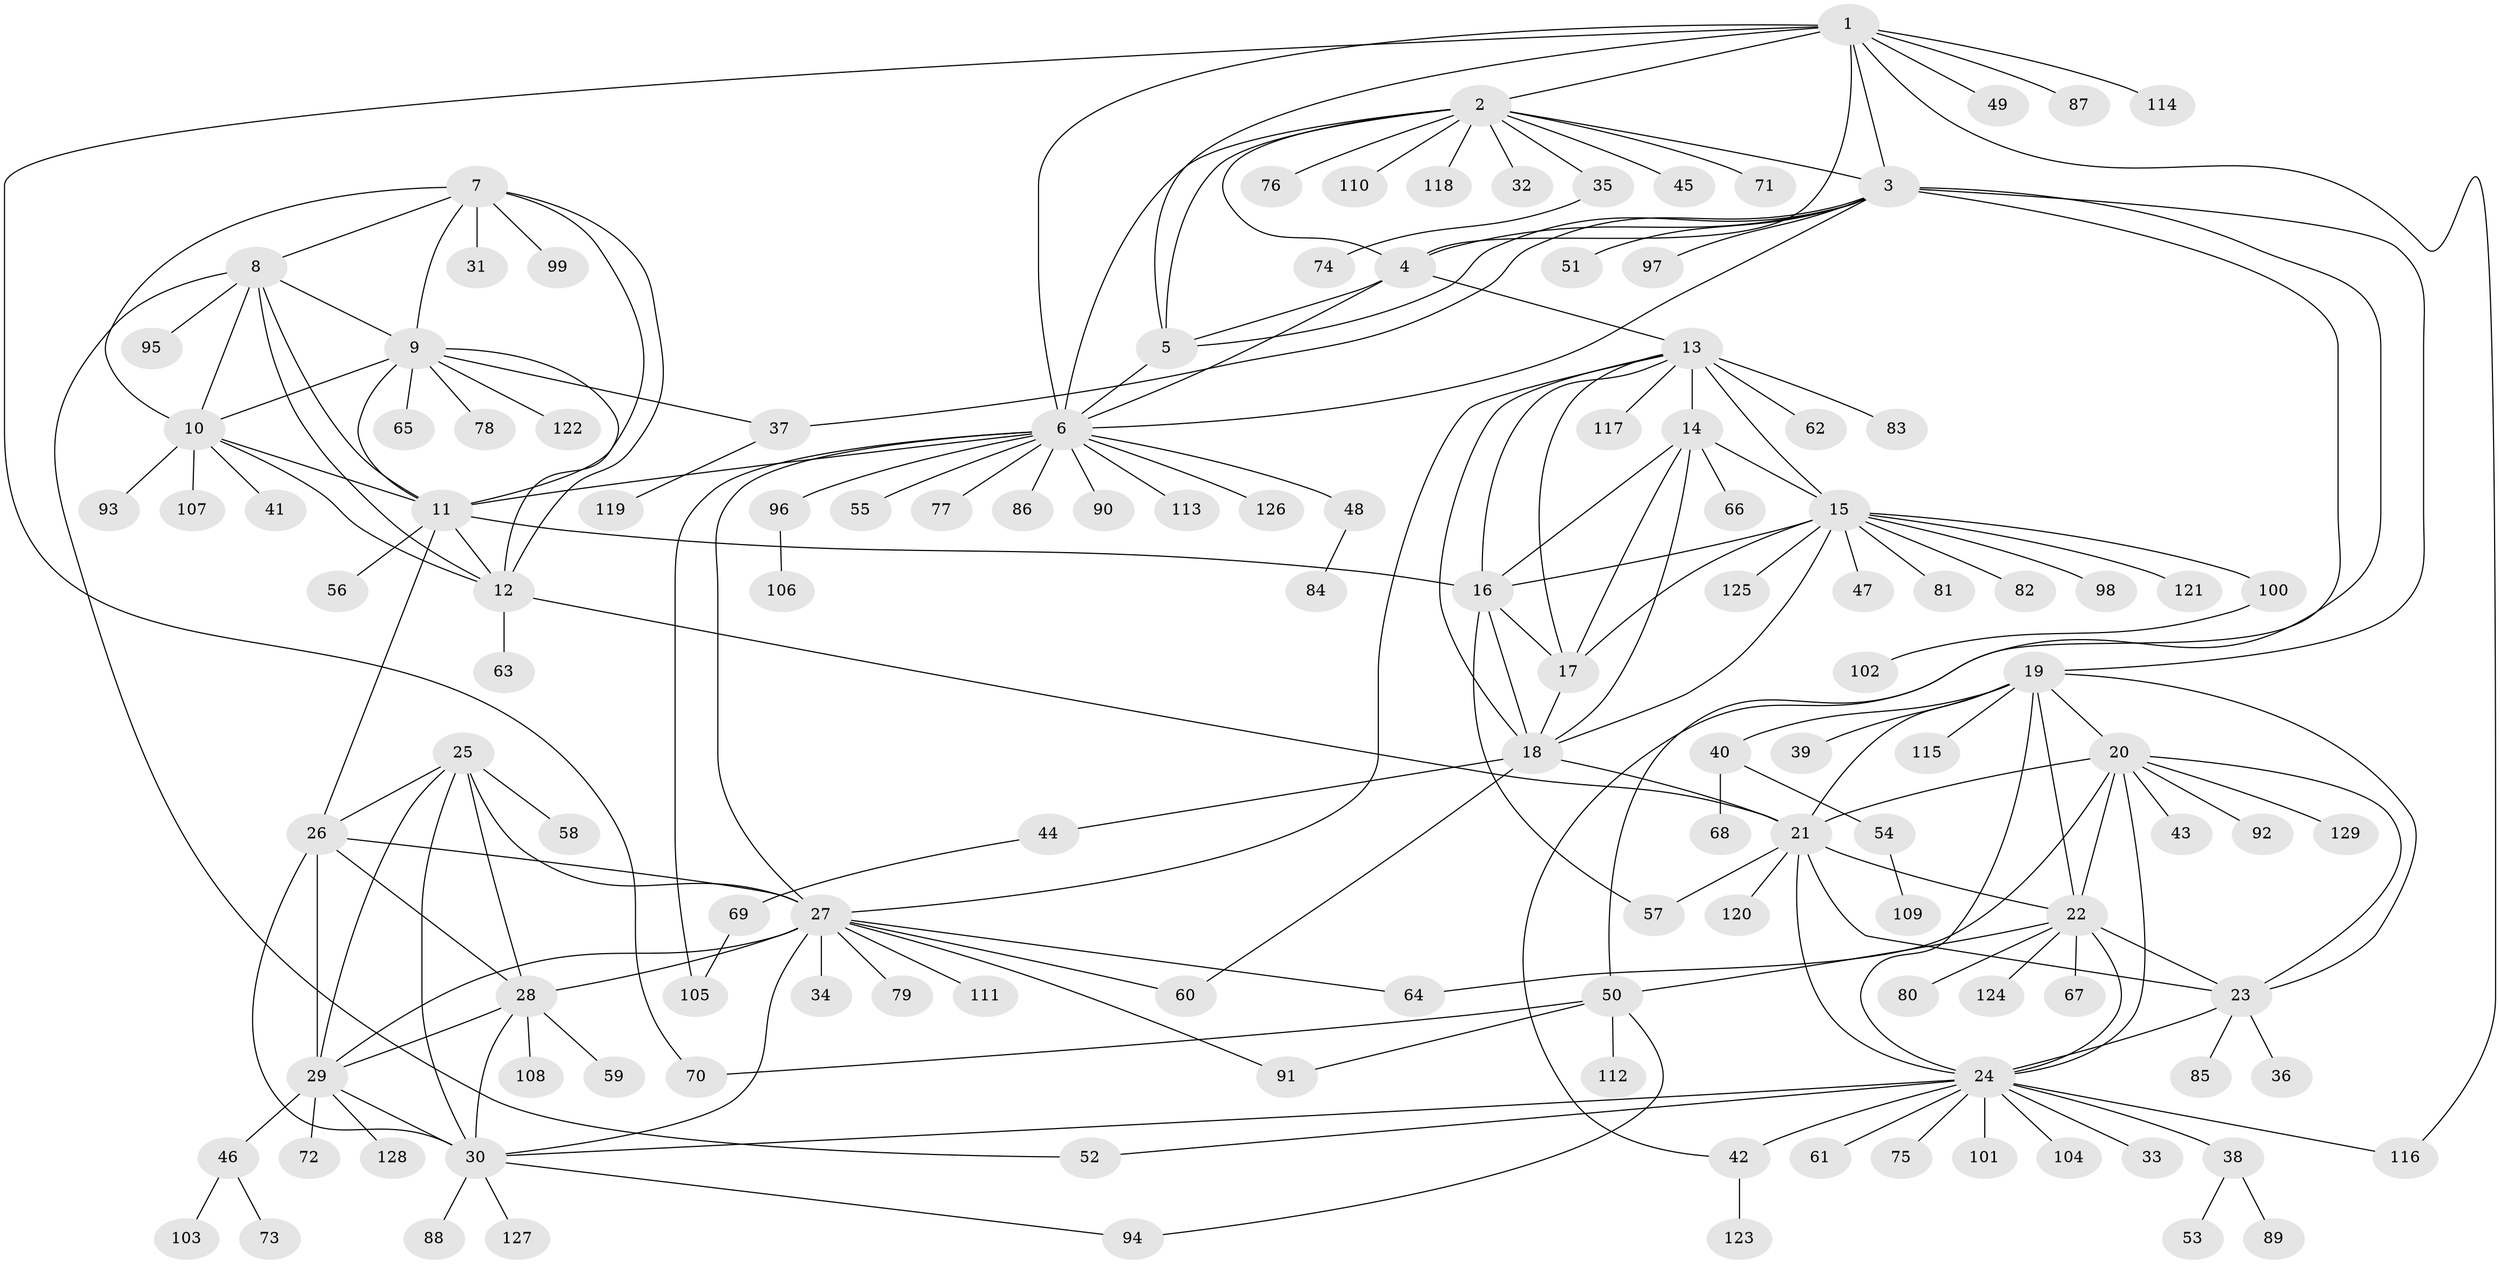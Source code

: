 // Generated by graph-tools (version 1.1) at 2025/02/03/09/25 03:02:35]
// undirected, 129 vertices, 196 edges
graph export_dot {
graph [start="1"]
  node [color=gray90,style=filled];
  1;
  2;
  3;
  4;
  5;
  6;
  7;
  8;
  9;
  10;
  11;
  12;
  13;
  14;
  15;
  16;
  17;
  18;
  19;
  20;
  21;
  22;
  23;
  24;
  25;
  26;
  27;
  28;
  29;
  30;
  31;
  32;
  33;
  34;
  35;
  36;
  37;
  38;
  39;
  40;
  41;
  42;
  43;
  44;
  45;
  46;
  47;
  48;
  49;
  50;
  51;
  52;
  53;
  54;
  55;
  56;
  57;
  58;
  59;
  60;
  61;
  62;
  63;
  64;
  65;
  66;
  67;
  68;
  69;
  70;
  71;
  72;
  73;
  74;
  75;
  76;
  77;
  78;
  79;
  80;
  81;
  82;
  83;
  84;
  85;
  86;
  87;
  88;
  89;
  90;
  91;
  92;
  93;
  94;
  95;
  96;
  97;
  98;
  99;
  100;
  101;
  102;
  103;
  104;
  105;
  106;
  107;
  108;
  109;
  110;
  111;
  112;
  113;
  114;
  115;
  116;
  117;
  118;
  119;
  120;
  121;
  122;
  123;
  124;
  125;
  126;
  127;
  128;
  129;
  1 -- 2;
  1 -- 3;
  1 -- 4;
  1 -- 5;
  1 -- 6;
  1 -- 49;
  1 -- 70;
  1 -- 87;
  1 -- 114;
  1 -- 116;
  2 -- 3;
  2 -- 4;
  2 -- 5;
  2 -- 6;
  2 -- 32;
  2 -- 35;
  2 -- 45;
  2 -- 71;
  2 -- 76;
  2 -- 110;
  2 -- 118;
  3 -- 4;
  3 -- 5;
  3 -- 6;
  3 -- 19;
  3 -- 37;
  3 -- 42;
  3 -- 50;
  3 -- 51;
  3 -- 97;
  4 -- 5;
  4 -- 6;
  4 -- 13;
  5 -- 6;
  6 -- 11;
  6 -- 27;
  6 -- 48;
  6 -- 55;
  6 -- 77;
  6 -- 86;
  6 -- 90;
  6 -- 96;
  6 -- 105;
  6 -- 113;
  6 -- 126;
  7 -- 8;
  7 -- 9;
  7 -- 10;
  7 -- 11;
  7 -- 12;
  7 -- 31;
  7 -- 99;
  8 -- 9;
  8 -- 10;
  8 -- 11;
  8 -- 12;
  8 -- 52;
  8 -- 95;
  9 -- 10;
  9 -- 11;
  9 -- 12;
  9 -- 37;
  9 -- 65;
  9 -- 78;
  9 -- 122;
  10 -- 11;
  10 -- 12;
  10 -- 41;
  10 -- 93;
  10 -- 107;
  11 -- 12;
  11 -- 16;
  11 -- 26;
  11 -- 56;
  12 -- 21;
  12 -- 63;
  13 -- 14;
  13 -- 15;
  13 -- 16;
  13 -- 17;
  13 -- 18;
  13 -- 27;
  13 -- 62;
  13 -- 83;
  13 -- 117;
  14 -- 15;
  14 -- 16;
  14 -- 17;
  14 -- 18;
  14 -- 66;
  15 -- 16;
  15 -- 17;
  15 -- 18;
  15 -- 47;
  15 -- 81;
  15 -- 82;
  15 -- 98;
  15 -- 100;
  15 -- 121;
  15 -- 125;
  16 -- 17;
  16 -- 18;
  16 -- 57;
  17 -- 18;
  18 -- 21;
  18 -- 44;
  18 -- 60;
  19 -- 20;
  19 -- 21;
  19 -- 22;
  19 -- 23;
  19 -- 24;
  19 -- 39;
  19 -- 40;
  19 -- 115;
  20 -- 21;
  20 -- 22;
  20 -- 23;
  20 -- 24;
  20 -- 43;
  20 -- 64;
  20 -- 92;
  20 -- 129;
  21 -- 22;
  21 -- 23;
  21 -- 24;
  21 -- 57;
  21 -- 120;
  22 -- 23;
  22 -- 24;
  22 -- 50;
  22 -- 67;
  22 -- 80;
  22 -- 124;
  23 -- 24;
  23 -- 36;
  23 -- 85;
  24 -- 30;
  24 -- 33;
  24 -- 38;
  24 -- 42;
  24 -- 52;
  24 -- 61;
  24 -- 75;
  24 -- 101;
  24 -- 104;
  24 -- 116;
  25 -- 26;
  25 -- 27;
  25 -- 28;
  25 -- 29;
  25 -- 30;
  25 -- 58;
  26 -- 27;
  26 -- 28;
  26 -- 29;
  26 -- 30;
  27 -- 28;
  27 -- 29;
  27 -- 30;
  27 -- 34;
  27 -- 60;
  27 -- 64;
  27 -- 79;
  27 -- 91;
  27 -- 111;
  28 -- 29;
  28 -- 30;
  28 -- 59;
  28 -- 108;
  29 -- 30;
  29 -- 46;
  29 -- 72;
  29 -- 128;
  30 -- 88;
  30 -- 94;
  30 -- 127;
  35 -- 74;
  37 -- 119;
  38 -- 53;
  38 -- 89;
  40 -- 54;
  40 -- 68;
  42 -- 123;
  44 -- 69;
  46 -- 73;
  46 -- 103;
  48 -- 84;
  50 -- 70;
  50 -- 91;
  50 -- 94;
  50 -- 112;
  54 -- 109;
  69 -- 105;
  96 -- 106;
  100 -- 102;
}
